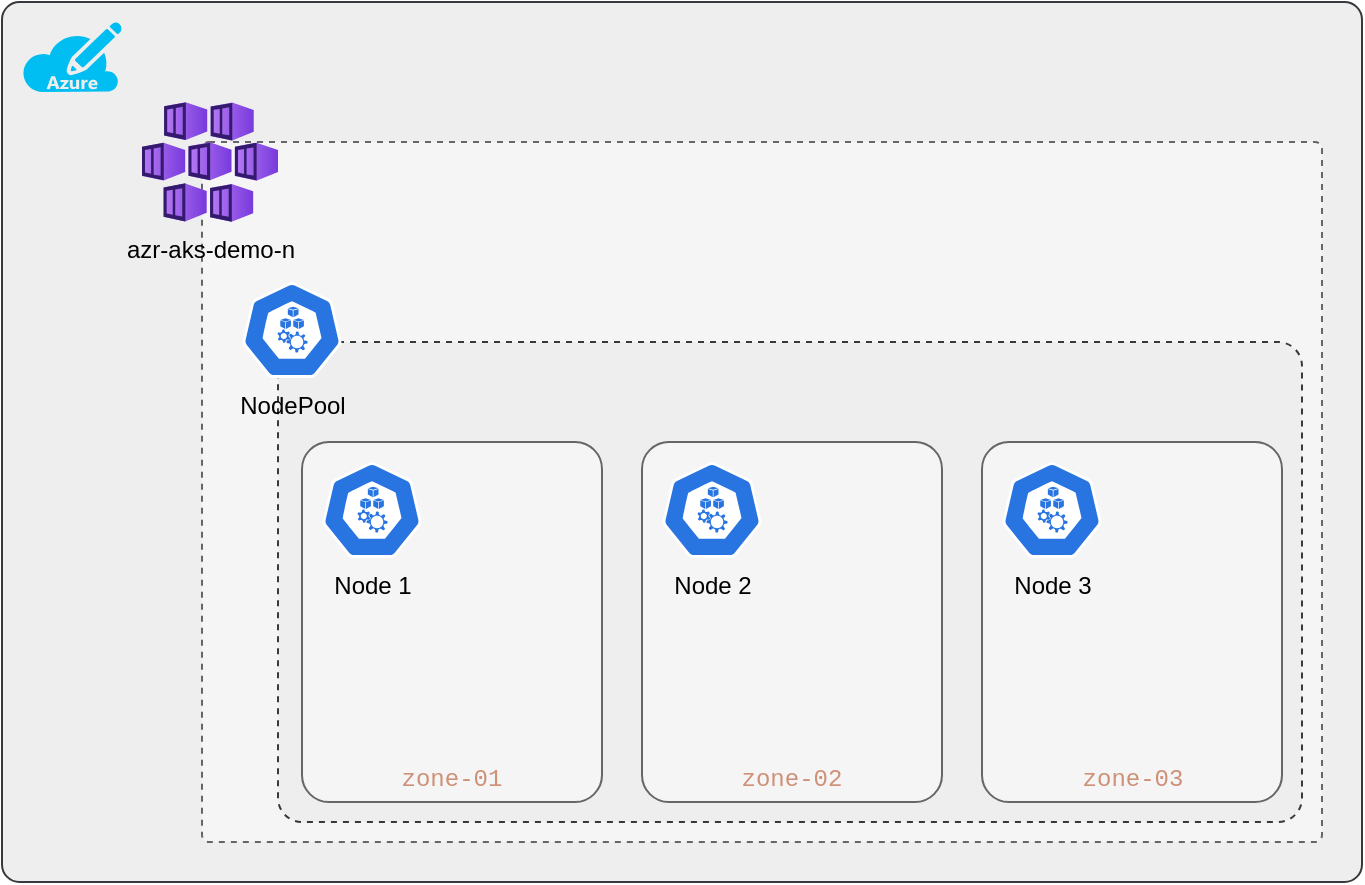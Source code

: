 <mxfile>
    <diagram id="HgwsMWvgOtsgRKKrKgr3" name="node-zone">
        <mxGraphModel dx="701" dy="564" grid="1" gridSize="10" guides="1" tooltips="1" connect="1" arrows="1" fold="1" page="1" pageScale="1" pageWidth="827" pageHeight="1169" math="0" shadow="0">
            <root>
                <mxCell id="0"/>
                <mxCell id="1" parent="0"/>
                <mxCell id="2" value="" style="rounded=1;whiteSpace=wrap;html=1;arcSize=2;fillColor=#eeeeee;strokeColor=#36393d;" parent="1" vertex="1">
                    <mxGeometry x="40" y="100" width="680" height="440" as="geometry"/>
                </mxCell>
                <mxCell id="3" value="" style="rounded=1;whiteSpace=wrap;html=1;arcSize=1;dashed=1;fillColor=#f5f5f5;strokeColor=#666666;fontColor=#333333;" parent="1" vertex="1">
                    <mxGeometry x="140" y="170" width="560" height="350" as="geometry"/>
                </mxCell>
                <mxCell id="4" value="azr-aks-demo-n" style="aspect=fixed;html=1;points=[];align=center;image;fontSize=12;image=img/lib/azure2/containers/Kubernetes_Services.svg;fontColor=#000000;labelBackgroundColor=none;" parent="1" vertex="1">
                    <mxGeometry x="110" y="150" width="68" height="60" as="geometry"/>
                </mxCell>
                <mxCell id="6" value="" style="rounded=1;whiteSpace=wrap;html=1;arcSize=5;dashed=1;fillColor=#eeeeee;strokeColor=#36393d;" parent="1" vertex="1">
                    <mxGeometry x="178" y="270" width="512" height="240" as="geometry"/>
                </mxCell>
                <mxCell id="5" value="NodePool" style="sketch=0;html=1;dashed=0;whitespace=wrap;fillColor=#2875E2;strokeColor=#ffffff;points=[[0.005,0.63,0],[0.1,0.2,0],[0.9,0.2,0],[0.5,0,0],[0.995,0.63,0],[0.72,0.99,0],[0.5,1,0],[0.28,0.99,0]];verticalLabelPosition=bottom;align=center;verticalAlign=top;shape=mxgraph.kubernetes.icon;prIcon=node;fontColor=#000000;labelBackgroundColor=none;" parent="1" vertex="1">
                    <mxGeometry x="160" y="240" width="50" height="48" as="geometry"/>
                </mxCell>
                <mxCell id="7" value="&lt;div style=&quot;color: rgb(204, 204, 204); font-family: Menlo, Monaco, &amp;quot;Courier New&amp;quot;, monospace; line-height: 18px; font-size: 12px;&quot;&gt;&lt;span style=&quot;color: rgb(206, 145, 120); font-size: 12px;&quot;&gt;zone-01&lt;/span&gt;&lt;/div&gt;" style="rounded=1;whiteSpace=wrap;html=1;arcSize=9;verticalAlign=bottom;fontSize=12;labelBackgroundColor=none;fillColor=#f5f5f5;fontColor=#333333;strokeColor=#666666;" parent="1" vertex="1">
                    <mxGeometry x="190" y="320" width="150" height="180" as="geometry"/>
                </mxCell>
                <mxCell id="9" value="Node 1" style="sketch=0;html=1;dashed=0;whitespace=wrap;fillColor=#2875E2;strokeColor=#ffffff;points=[[0.005,0.63,0],[0.1,0.2,0],[0.9,0.2,0],[0.5,0,0],[0.995,0.63,0],[0.72,0.99,0],[0.5,1,0],[0.28,0.99,0]];verticalLabelPosition=bottom;align=center;verticalAlign=top;shape=mxgraph.kubernetes.icon;prIcon=node;fontColor=#000000;labelBackgroundColor=none;" parent="1" vertex="1">
                    <mxGeometry x="200" y="330" width="50" height="48" as="geometry"/>
                </mxCell>
                <mxCell id="11" value="&lt;div style=&quot;color: rgb(204, 204, 204); font-family: Menlo, Monaco, &amp;quot;Courier New&amp;quot;, monospace; line-height: 18px; font-size: 12px;&quot;&gt;&lt;span style=&quot;color: rgb(206, 145, 120); font-size: 12px;&quot;&gt;zone-02&lt;/span&gt;&lt;/div&gt;" style="rounded=1;whiteSpace=wrap;html=1;arcSize=9;verticalAlign=bottom;fontSize=12;labelBackgroundColor=none;fillColor=#f5f5f5;fontColor=#333333;strokeColor=#666666;" vertex="1" parent="1">
                    <mxGeometry x="360" y="320" width="150" height="180" as="geometry"/>
                </mxCell>
                <mxCell id="12" value="Node 2" style="sketch=0;html=1;dashed=0;whitespace=wrap;fillColor=#2875E2;strokeColor=#ffffff;points=[[0.005,0.63,0],[0.1,0.2,0],[0.9,0.2,0],[0.5,0,0],[0.995,0.63,0],[0.72,0.99,0],[0.5,1,0],[0.28,0.99,0]];verticalLabelPosition=bottom;align=center;verticalAlign=top;shape=mxgraph.kubernetes.icon;prIcon=node;fontColor=#000000;labelBackgroundColor=none;" vertex="1" parent="1">
                    <mxGeometry x="370" y="330" width="50" height="48" as="geometry"/>
                </mxCell>
                <mxCell id="13" value="&lt;div style=&quot;color: rgb(204, 204, 204); font-family: Menlo, Monaco, &amp;quot;Courier New&amp;quot;, monospace; line-height: 18px; font-size: 12px;&quot;&gt;&lt;span style=&quot;color: rgb(206, 145, 120); font-size: 12px;&quot;&gt;zone-03&lt;/span&gt;&lt;/div&gt;" style="rounded=1;html=1;arcSize=9;verticalAlign=bottom;fontSize=12;labelBorderColor=none;labelBackgroundColor=none;fillColor=#f5f5f5;fontColor=#333333;strokeColor=#666666;" vertex="1" parent="1">
                    <mxGeometry x="530" y="320" width="150" height="180" as="geometry"/>
                </mxCell>
                <mxCell id="14" value="Node 3" style="sketch=0;html=1;dashed=0;whitespace=wrap;fillColor=#2875E2;strokeColor=#ffffff;points=[[0.005,0.63,0],[0.1,0.2,0],[0.9,0.2,0],[0.5,0,0],[0.995,0.63,0],[0.72,0.99,0],[0.5,1,0],[0.28,0.99,0]];verticalLabelPosition=bottom;align=center;verticalAlign=top;shape=mxgraph.kubernetes.icon;prIcon=node;fontColor=#000000;" vertex="1" parent="1">
                    <mxGeometry x="540" y="330" width="50" height="48" as="geometry"/>
                </mxCell>
                <mxCell id="15" value="" style="verticalLabelPosition=bottom;html=1;verticalAlign=top;align=center;strokeColor=none;fillColor=#00BEF2;shape=mxgraph.azure.azure_subscription;dashed=1;" vertex="1" parent="1">
                    <mxGeometry x="50" y="110" width="50" height="35" as="geometry"/>
                </mxCell>
            </root>
        </mxGraphModel>
    </diagram>
</mxfile>